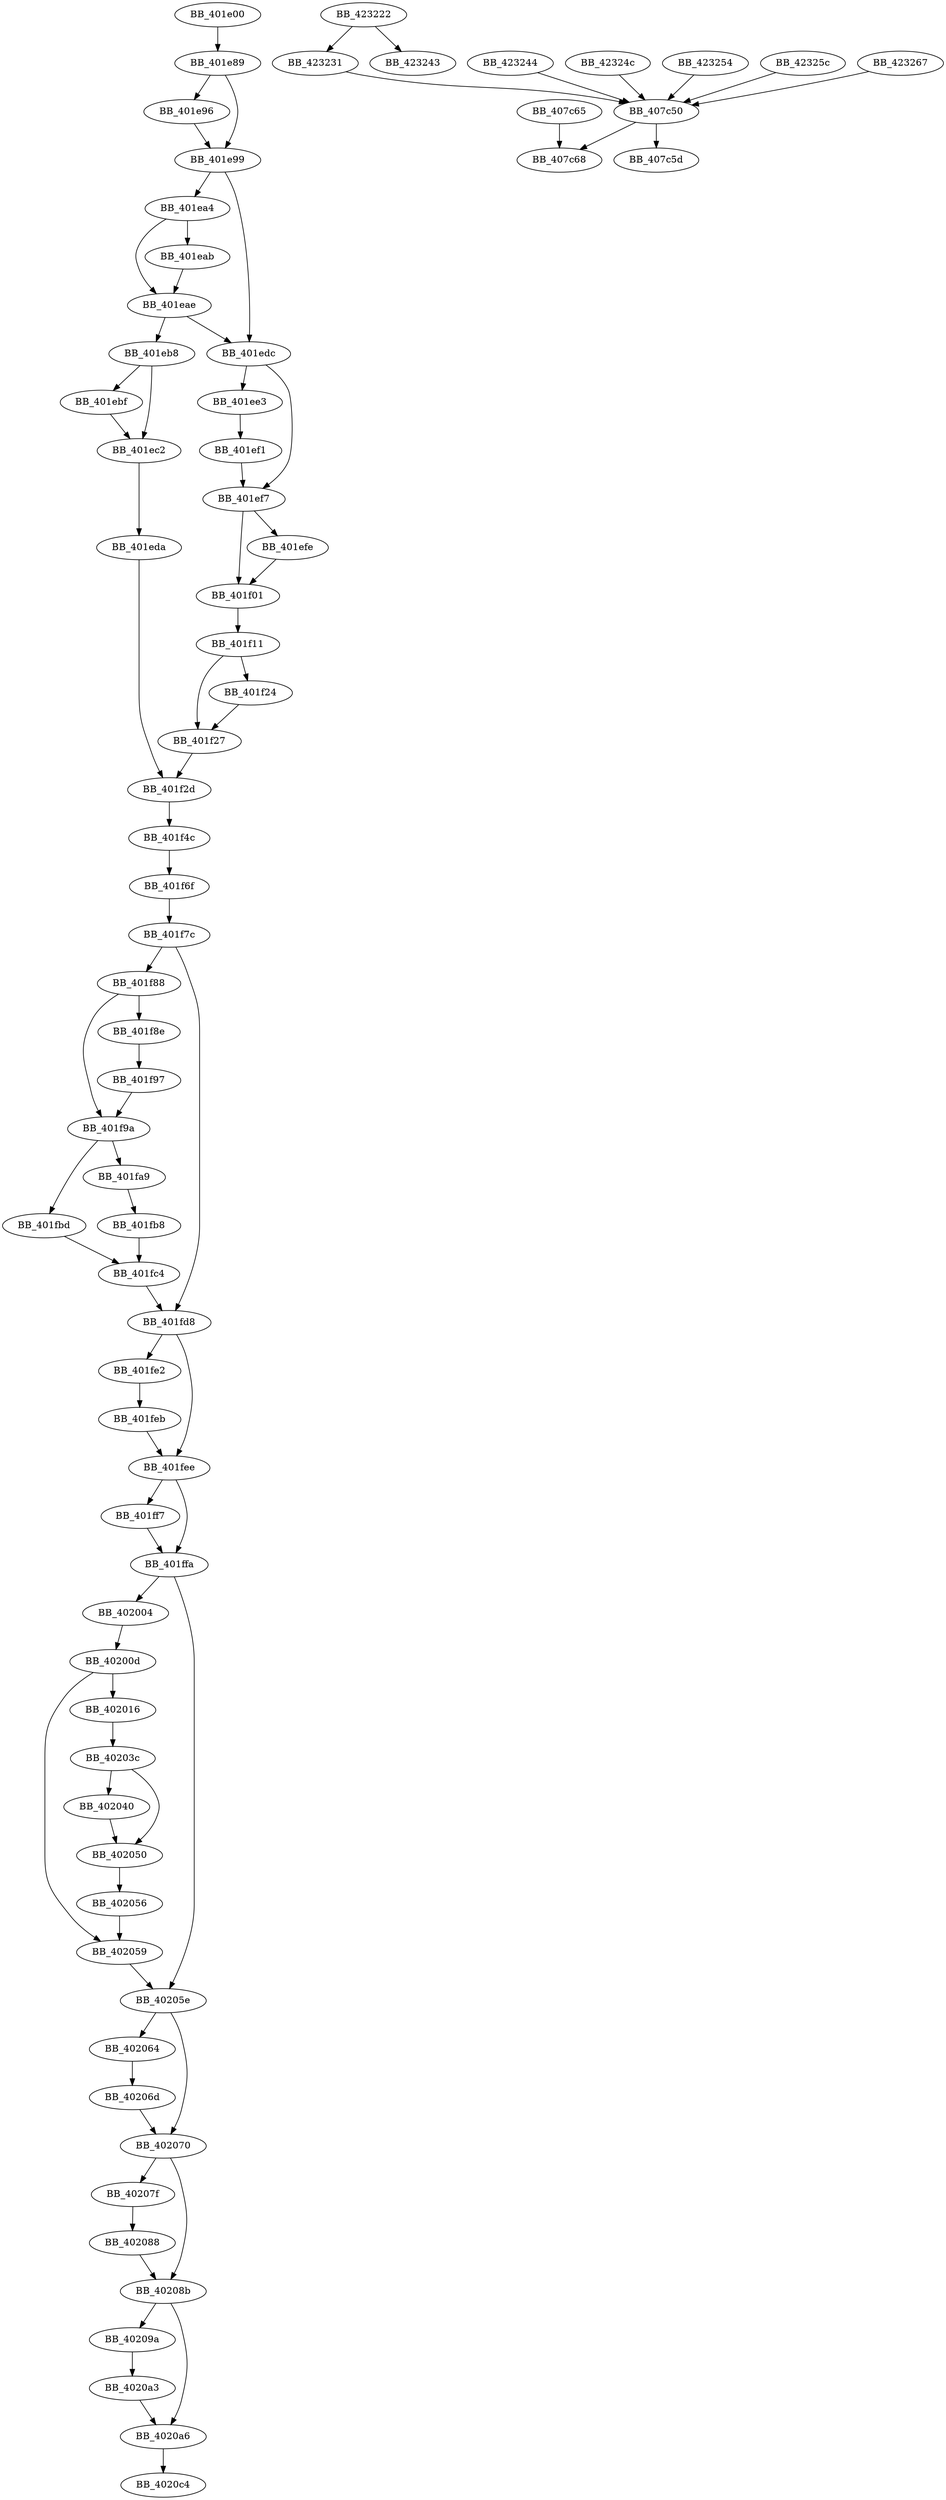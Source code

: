 DiGraph sub_401E00{
BB_401e00->BB_401e89
BB_401e89->BB_401e96
BB_401e89->BB_401e99
BB_401e96->BB_401e99
BB_401e99->BB_401ea4
BB_401e99->BB_401edc
BB_401ea4->BB_401eab
BB_401ea4->BB_401eae
BB_401eab->BB_401eae
BB_401eae->BB_401eb8
BB_401eae->BB_401edc
BB_401eb8->BB_401ebf
BB_401eb8->BB_401ec2
BB_401ebf->BB_401ec2
BB_401ec2->BB_401eda
BB_401eda->BB_401f2d
BB_401edc->BB_401ee3
BB_401edc->BB_401ef7
BB_401ee3->BB_401ef1
BB_401ef1->BB_401ef7
BB_401ef7->BB_401efe
BB_401ef7->BB_401f01
BB_401efe->BB_401f01
BB_401f01->BB_401f11
BB_401f11->BB_401f24
BB_401f11->BB_401f27
BB_401f24->BB_401f27
BB_401f27->BB_401f2d
BB_401f2d->BB_401f4c
BB_401f4c->BB_401f6f
BB_401f6f->BB_401f7c
BB_401f7c->BB_401f88
BB_401f7c->BB_401fd8
BB_401f88->BB_401f8e
BB_401f88->BB_401f9a
BB_401f8e->BB_401f97
BB_401f97->BB_401f9a
BB_401f9a->BB_401fa9
BB_401f9a->BB_401fbd
BB_401fa9->BB_401fb8
BB_401fb8->BB_401fc4
BB_401fbd->BB_401fc4
BB_401fc4->BB_401fd8
BB_401fd8->BB_401fe2
BB_401fd8->BB_401fee
BB_401fe2->BB_401feb
BB_401feb->BB_401fee
BB_401fee->BB_401ff7
BB_401fee->BB_401ffa
BB_401ff7->BB_401ffa
BB_401ffa->BB_402004
BB_401ffa->BB_40205e
BB_402004->BB_40200d
BB_40200d->BB_402016
BB_40200d->BB_402059
BB_402016->BB_40203c
BB_40203c->BB_402040
BB_40203c->BB_402050
BB_402040->BB_402050
BB_402050->BB_402056
BB_402056->BB_402059
BB_402059->BB_40205e
BB_40205e->BB_402064
BB_40205e->BB_402070
BB_402064->BB_40206d
BB_40206d->BB_402070
BB_402070->BB_40207f
BB_402070->BB_40208b
BB_40207f->BB_402088
BB_402088->BB_40208b
BB_40208b->BB_40209a
BB_40208b->BB_4020a6
BB_40209a->BB_4020a3
BB_4020a3->BB_4020a6
BB_4020a6->BB_4020c4
BB_407c50->BB_407c5d
BB_407c50->BB_407c68
BB_407c65->BB_407c68
BB_423222->BB_423231
BB_423222->BB_423243
BB_423231->BB_407c50
BB_423244->BB_407c50
BB_42324c->BB_407c50
BB_423254->BB_407c50
BB_42325c->BB_407c50
BB_423267->BB_407c50
}

